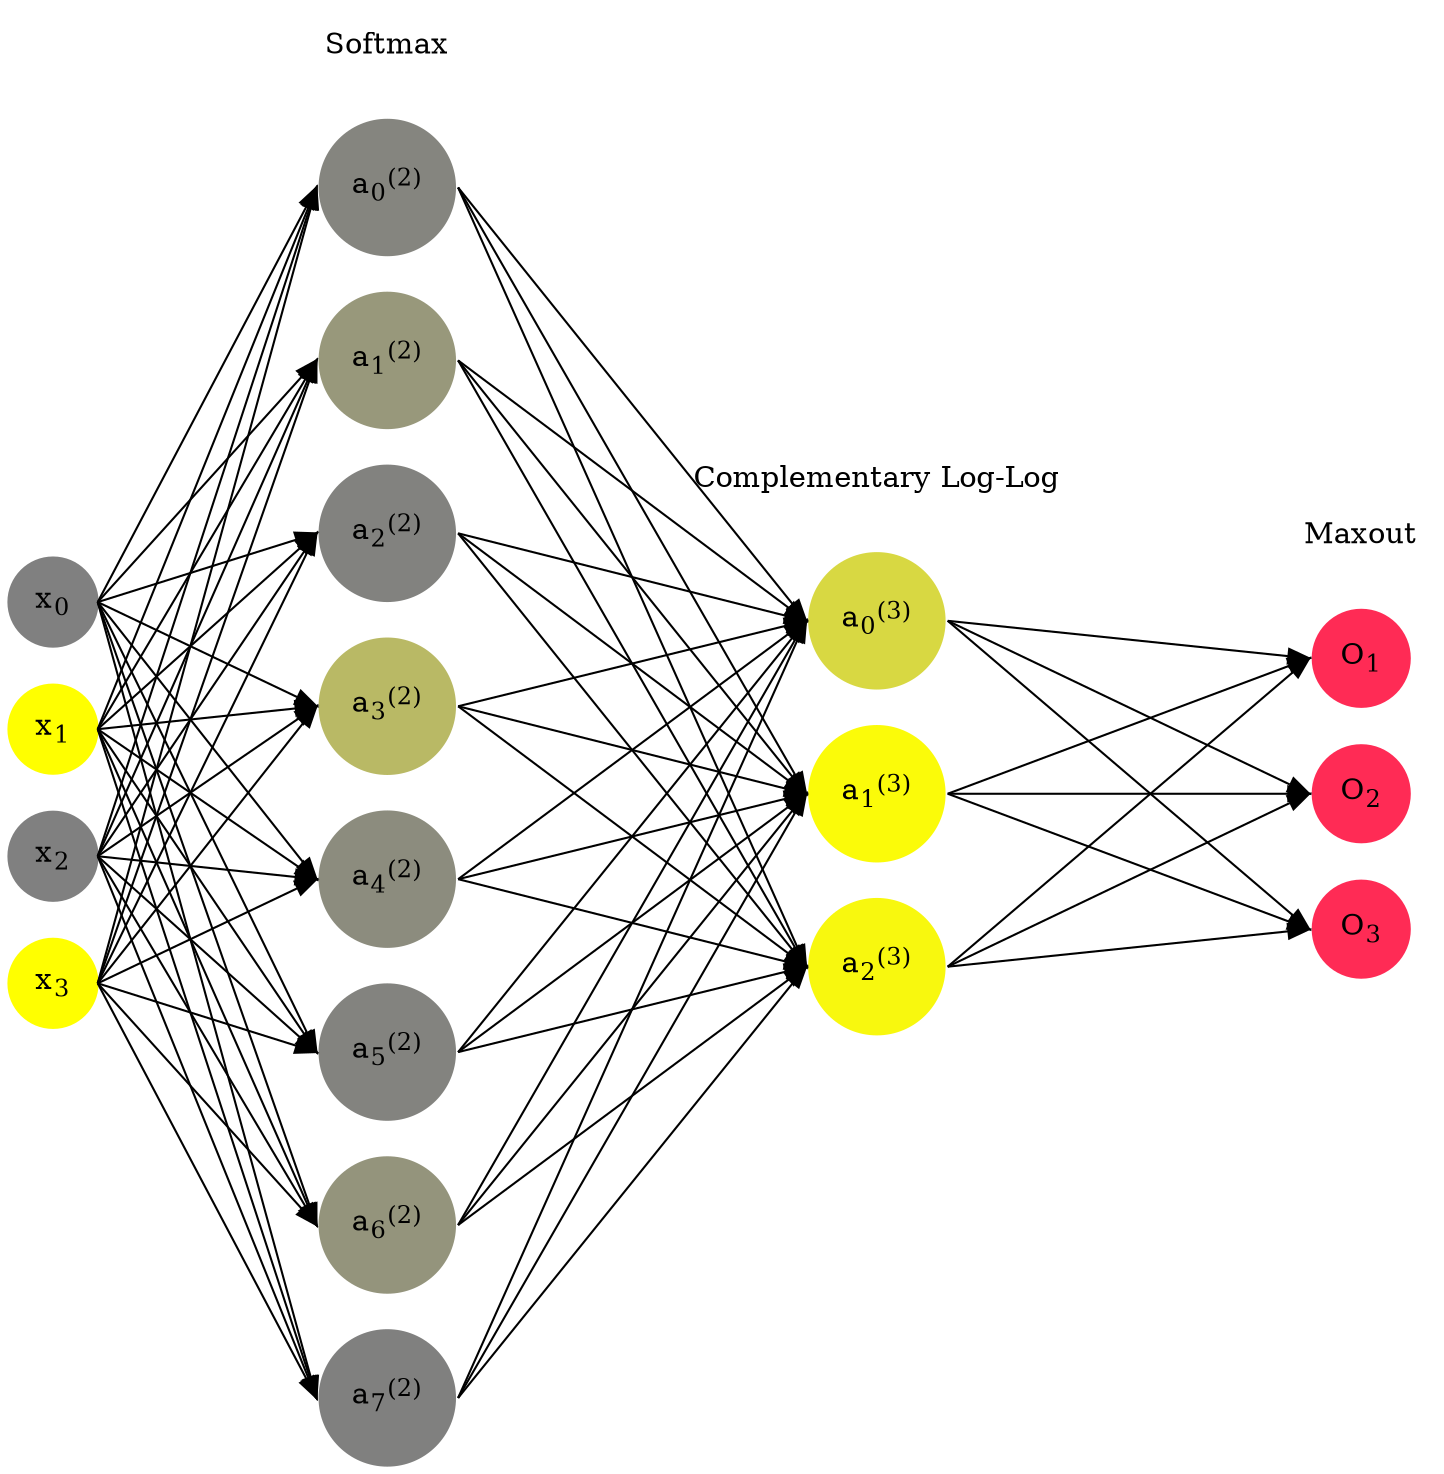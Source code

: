 digraph G {
	rankdir = LR;
	splines=false;
	edge[style=invis];
	ranksep= 1.4;
	{
	node [shape=circle, color="0.1667, 0.0, 0.5", style=filled, fillcolor="0.1667, 0.0, 0.5"];
	x0 [label=<x<sub>0</sub>>];
	}
	{
	node [shape=circle, color="0.1667, 1.0, 1.0", style=filled, fillcolor="0.1667, 1.0, 1.0"];
	x1 [label=<x<sub>1</sub>>];
	}
	{
	node [shape=circle, color="0.1667, 0.0, 0.5", style=filled, fillcolor="0.1667, 0.0, 0.5"];
	x2 [label=<x<sub>2</sub>>];
	}
	{
	node [shape=circle, color="0.1667, 1.0, 1.0", style=filled, fillcolor="0.1667, 1.0, 1.0"];
	x3 [label=<x<sub>3</sub>>];
	}
	{
	node [shape=circle, color="0.1667, 0.045050, 0.522525", style=filled, fillcolor="0.1667, 0.045050, 0.522525"];
	a02 [label=<a<sub>0</sub><sup>(2)</sup>>];
	}
	{
	node [shape=circle, color="0.1667, 0.194100, 0.597050", style=filled, fillcolor="0.1667, 0.194100, 0.597050"];
	a12 [label=<a<sub>1</sub><sup>(2)</sup>>];
	}
	{
	node [shape=circle, color="0.1667, 0.016011, 0.508005", style=filled, fillcolor="0.1667, 0.016011, 0.508005"];
	a22 [label=<a<sub>2</sub><sup>(2)</sup>>];
	}
	{
	node [shape=circle, color="0.1667, 0.452635, 0.726318", style=filled, fillcolor="0.1667, 0.452635, 0.726318"];
	a32 [label=<a<sub>3</sub><sup>(2)</sup>>];
	}
	{
	node [shape=circle, color="0.1667, 0.098375, 0.549187", style=filled, fillcolor="0.1667, 0.098375, 0.549187"];
	a42 [label=<a<sub>4</sub><sup>(2)</sup>>];
	}
	{
	node [shape=circle, color="0.1667, 0.026043, 0.513021", style=filled, fillcolor="0.1667, 0.026043, 0.513021"];
	a52 [label=<a<sub>5</sub><sup>(2)</sup>>];
	}
	{
	node [shape=circle, color="0.1667, 0.161985, 0.580992", style=filled, fillcolor="0.1667, 0.161985, 0.580992"];
	a62 [label=<a<sub>6</sub><sup>(2)</sup>>];
	}
	{
	node [shape=circle, color="0.1667, 0.005802, 0.502901", style=filled, fillcolor="0.1667, 0.005802, 0.502901"];
	a72 [label=<a<sub>7</sub><sup>(2)</sup>>];
	}
	{
	node [shape=circle, color="0.1667, 0.694523, 0.847262", style=filled, fillcolor="0.1667, 0.694523, 0.847262"];
	a03 [label=<a<sub>0</sub><sup>(3)</sup>>];
	}
	{
	node [shape=circle, color="0.1667, 0.962915, 0.981457", style=filled, fillcolor="0.1667, 0.962915, 0.981457"];
	a13 [label=<a<sub>1</sub><sup>(3)</sup>>];
	}
	{
	node [shape=circle, color="0.1667, 0.943588, 0.971794", style=filled, fillcolor="0.1667, 0.943588, 0.971794"];
	a23 [label=<a<sub>2</sub><sup>(3)</sup>>];
	}
	{
	node [shape=circle, color="0.9667, 0.83, 1.0", style=filled, fillcolor="0.9667, 0.83, 1.0"];
	O1 [label=<O<sub>1</sub>>];
	}
	{
	node [shape=circle, color="0.9667, 0.83, 1.0", style=filled, fillcolor="0.9667, 0.83, 1.0"];
	O2 [label=<O<sub>2</sub>>];
	}
	{
	node [shape=circle, color="0.9667, 0.83, 1.0", style=filled, fillcolor="0.9667, 0.83, 1.0"];
	O3 [label=<O<sub>3</sub>>];
	}
	{
	rank=same;
	x0->x1->x2->x3;
	}
	{
	rank=same;
	a02->a12->a22->a32->a42->a52->a62->a72;
	}
	{
	rank=same;
	a03->a13->a23;
	}
	{
	rank=same;
	O1->O2->O3;
	}
	l1 [shape=plaintext,label="Softmax"];
	l1->a02;
	{rank=same; l1;a02};
	l2 [shape=plaintext,label="Complementary Log-Log"];
	l2->a03;
	{rank=same; l2;a03};
	l3 [shape=plaintext,label="Maxout"];
	l3->O1;
	{rank=same; l3;O1};
edge[style=solid, tailport=e, headport=w];
	{x0;x1;x2;x3} -> {a02;a12;a22;a32;a42;a52;a62;a72};
	{a02;a12;a22;a32;a42;a52;a62;a72} -> {a03;a13;a23};
	{a03;a13;a23} -> {O1,O2,O3};
}